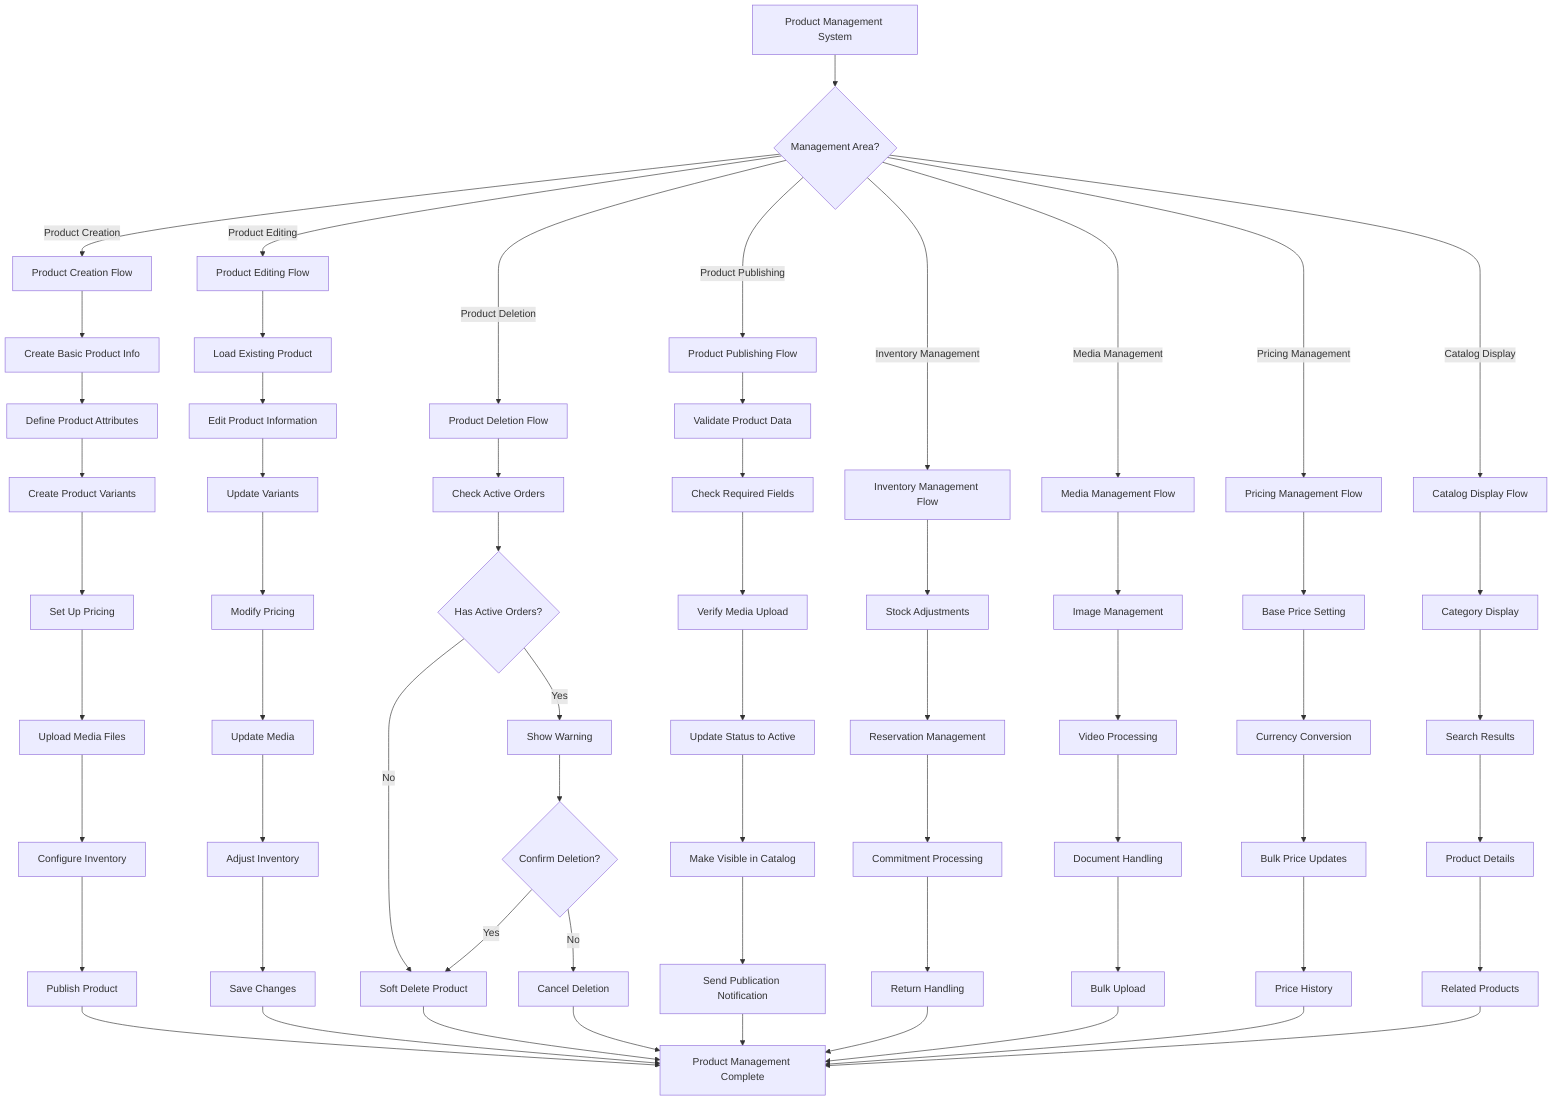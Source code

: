 %% Product Management - High Level Overview
%% View at https://mermaid.live
flowchart TD
  A[Product Management System] --> B{Management Area?}
  B -->|Product Creation| C[Product Creation Flow]
  B -->|Product Editing| D[Product Editing Flow]
  B -->|Product Deletion| E[Product Deletion Flow]
  B -->|Product Publishing| F[Product Publishing Flow]
  B -->|Inventory Management| G[Inventory Management Flow]
  B -->|Media Management| H[Media Management Flow]
  B -->|Pricing Management| I[Pricing Management Flow]
  B -->|Catalog Display| J[Catalog Display Flow]
  
  %% Product Creation
  C --> C1[Create Basic Product Info]
  C1 --> C2[Define Product Attributes]
  C2 --> C3[Create Product Variants]
  C3 --> C4[Set Up Pricing]
  C4 --> C5[Upload Media Files]
  C5 --> C6[Configure Inventory]
  C6 --> C7[Publish Product]
  
  %% Product Editing
  D --> D1[Load Existing Product]
  D1 --> D2[Edit Product Information]
  D2 --> D3[Update Variants]
  D3 --> D4[Modify Pricing]
  D4 --> D5[Update Media]
  D5 --> D6[Adjust Inventory]
  D6 --> D7[Save Changes]
  
  %% Product Deletion
  E --> E1[Check Active Orders]
  E1 --> E2{Has Active Orders?}
  E2 -->|Yes| E3[Show Warning]
  E2 -->|No| E4[Soft Delete Product]
  E3 --> E5{Confirm Deletion?}
  E5 -->|Yes| E4
  E5 -->|No| E6[Cancel Deletion]
  
  %% Product Publishing
  F --> F1[Validate Product Data]
  F1 --> F2[Check Required Fields]
  F2 --> F3[Verify Media Upload]
  F3 --> F4[Update Status to Active]
  F4 --> F5[Make Visible in Catalog]
  F5 --> F6[Send Publication Notification]
  
  %% Integration Points
  G --> G1[Stock Adjustments]
  G1 --> G2[Reservation Management]
  G2 --> G3[Commitment Processing]
  G3 --> G4[Return Handling]
  
  H --> H1[Image Management]
  H1 --> H2[Video Processing]
  H2 --> H3[Document Handling]
  H3 --> H4[Bulk Upload]
  
  I --> I1[Base Price Setting]
  I1 --> I2[Currency Conversion]
  I2 --> I3[Bulk Price Updates]
  I3 --> I4[Price History]
  
  J --> J1[Category Display]
  J1 --> J2[Search Results]
  J2 --> J3[Product Details]
  J3 --> J4[Related Products]
  
  %% End points
  C7 --> Z[Product Management Complete]
  D7 --> Z
  E4 --> Z
  E6 --> Z
  F6 --> Z
  G4 --> Z
  H4 --> Z
  I4 --> Z
  J4 --> Z